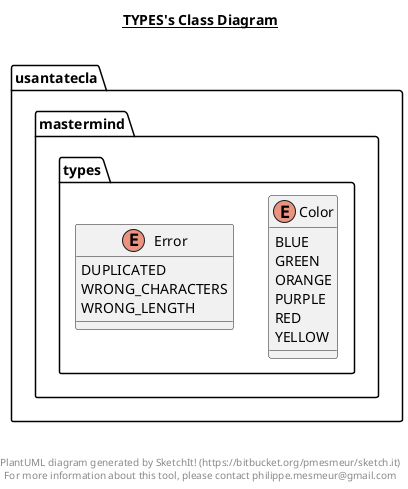 @startuml

title __TYPES's Class Diagram__\n

  namespace usantatecla.mastermind {
    namespace types {
      enum Color {
        BLUE
        GREEN
        ORANGE
        PURPLE
        RED
        YELLOW
      }
    }
  }
  

  namespace usantatecla.mastermind {
    namespace types {
      enum Error {
        DUPLICATED
        WRONG_CHARACTERS
        WRONG_LENGTH
      }
    }
  }
  



right footer


PlantUML diagram generated by SketchIt! (https://bitbucket.org/pmesmeur/sketch.it)
For more information about this tool, please contact philippe.mesmeur@gmail.com
endfooter

@enduml
